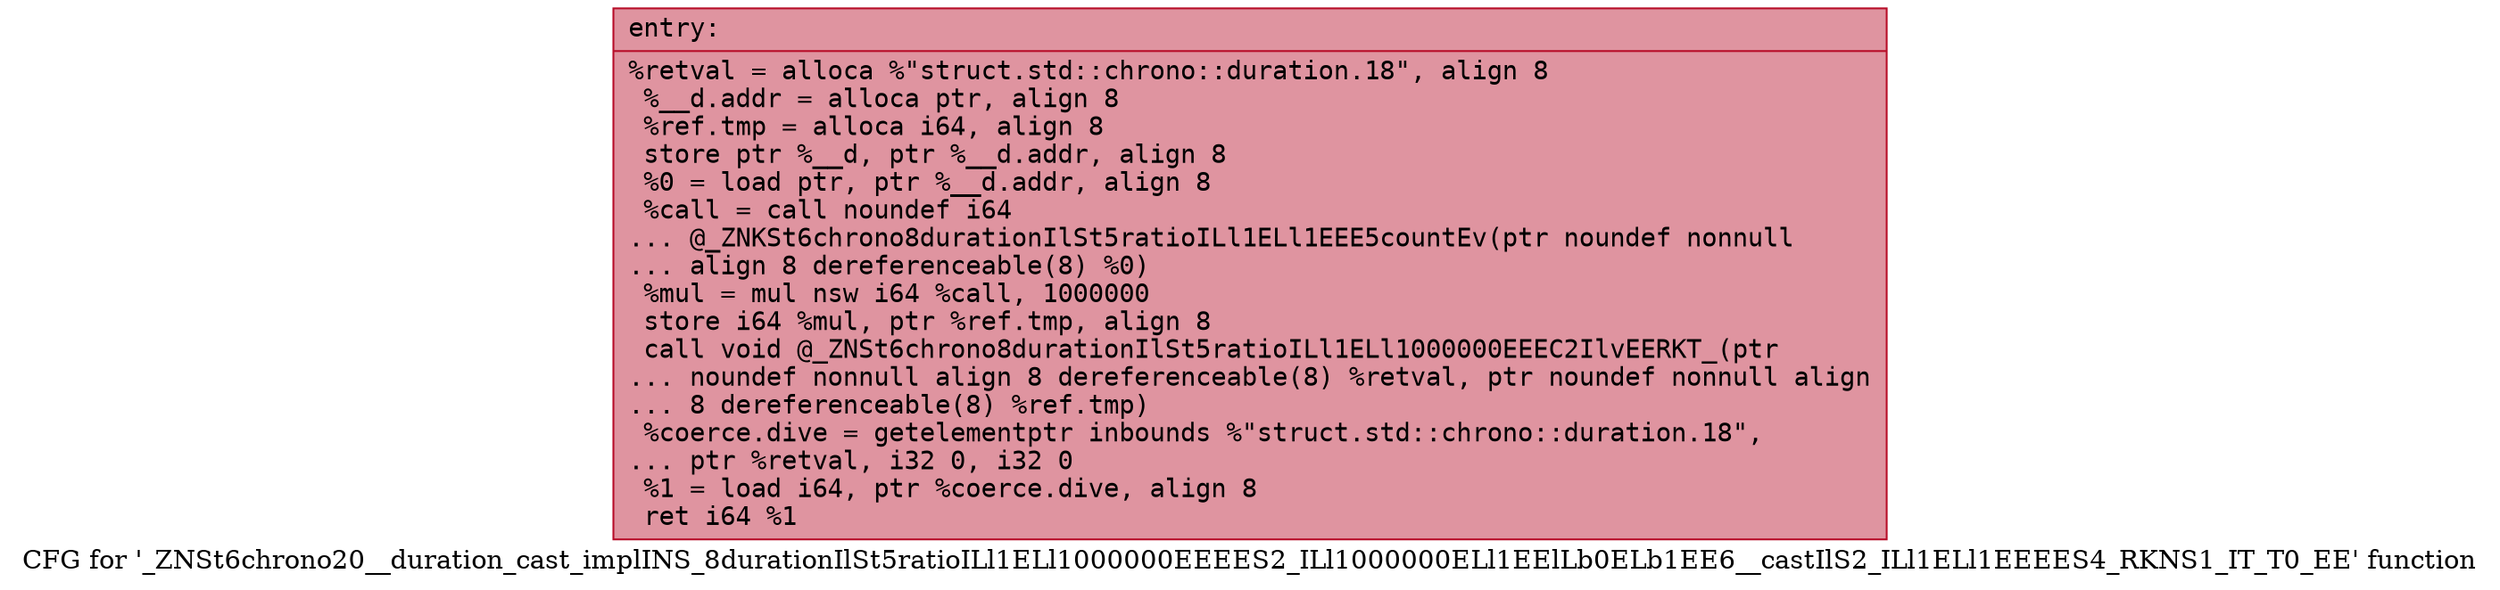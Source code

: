 digraph "CFG for '_ZNSt6chrono20__duration_cast_implINS_8durationIlSt5ratioILl1ELl1000000EEEES2_ILl1000000ELl1EElLb0ELb1EE6__castIlS2_ILl1ELl1EEEES4_RKNS1_IT_T0_EE' function" {
	label="CFG for '_ZNSt6chrono20__duration_cast_implINS_8durationIlSt5ratioILl1ELl1000000EEEES2_ILl1000000ELl1EElLb0ELb1EE6__castIlS2_ILl1ELl1EEEES4_RKNS1_IT_T0_EE' function";

	Node0x5651cd87d320 [shape=record,color="#b70d28ff", style=filled, fillcolor="#b70d2870" fontname="Courier",label="{entry:\l|  %retval = alloca %\"struct.std::chrono::duration.18\", align 8\l  %__d.addr = alloca ptr, align 8\l  %ref.tmp = alloca i64, align 8\l  store ptr %__d, ptr %__d.addr, align 8\l  %0 = load ptr, ptr %__d.addr, align 8\l  %call = call noundef i64\l... @_ZNKSt6chrono8durationIlSt5ratioILl1ELl1EEE5countEv(ptr noundef nonnull\l... align 8 dereferenceable(8) %0)\l  %mul = mul nsw i64 %call, 1000000\l  store i64 %mul, ptr %ref.tmp, align 8\l  call void @_ZNSt6chrono8durationIlSt5ratioILl1ELl1000000EEEC2IlvEERKT_(ptr\l... noundef nonnull align 8 dereferenceable(8) %retval, ptr noundef nonnull align\l... 8 dereferenceable(8) %ref.tmp)\l  %coerce.dive = getelementptr inbounds %\"struct.std::chrono::duration.18\",\l... ptr %retval, i32 0, i32 0\l  %1 = load i64, ptr %coerce.dive, align 8\l  ret i64 %1\l}"];
}
